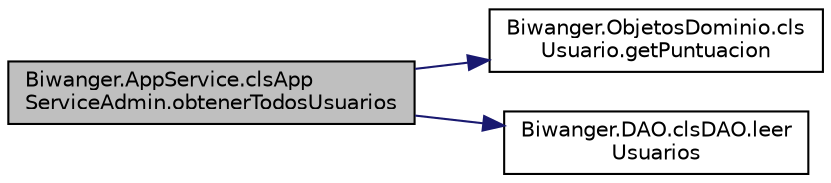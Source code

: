 digraph "Biwanger.AppService.clsAppServiceAdmin.obtenerTodosUsuarios"
{
 // LATEX_PDF_SIZE
  edge [fontname="Helvetica",fontsize="10",labelfontname="Helvetica",labelfontsize="10"];
  node [fontname="Helvetica",fontsize="10",shape=record];
  rankdir="LR";
  Node1 [label="Biwanger.AppService.clsApp\lServiceAdmin.obtenerTodosUsuarios",height=0.2,width=0.4,color="black", fillcolor="grey75", style="filled", fontcolor="black",tooltip=" "];
  Node1 -> Node2 [color="midnightblue",fontsize="10",style="solid",fontname="Helvetica"];
  Node2 [label="Biwanger.ObjetosDominio.cls\lUsuario.getPuntuacion",height=0.2,width=0.4,color="black", fillcolor="white", style="filled",URL="$class_biwanger_1_1_objetos_dominio_1_1cls_usuario.html#a8043716fb0488b460818ea29e73410e6",tooltip=" "];
  Node1 -> Node3 [color="midnightblue",fontsize="10",style="solid",fontname="Helvetica"];
  Node3 [label="Biwanger.DAO.clsDAO.leer\lUsuarios",height=0.2,width=0.4,color="black", fillcolor="white", style="filled",URL="$class_biwanger_1_1_d_a_o_1_1cls_d_a_o.html#ac5b5d7f6081c59086f4f9572bf639783",tooltip=" "];
}
